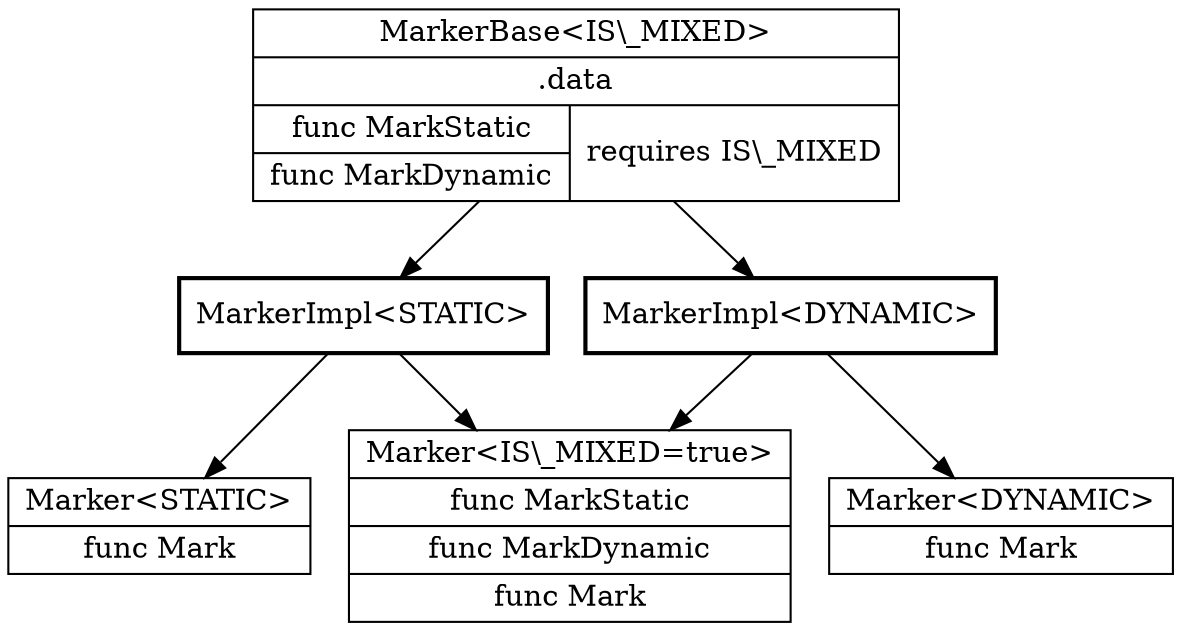 digraph G {
	node [shape="record"];
	base [label="{MarkerBase&lt;IS\\_MIXED&gt;|.data|{{func MarkStatic|func MarkDynamic}|requires IS\\_MIXED}}"];
	markers [label="MarkerImpl&lt;STATIC&gt;", penwidth=2];
	markerd [label="MarkerImpl&lt;DYNAMIC&gt;", penwidth=2];
	markerm [label="{Marker&lt;IS\\_MIXED=true&gt;|func MarkStatic|func MarkDynamic|func Mark}"];
	base -> markers;
	base -> markerd;
	markers -> markerm;
	markerd -> markerm;
	markerms [label="{Marker&lt;STATIC&gt;|func Mark}"];
	markermd [label="{Marker&lt;DYNAMIC&gt;|func Mark}"];
	markers -> markerms;
	markerd -> markermd;
}
